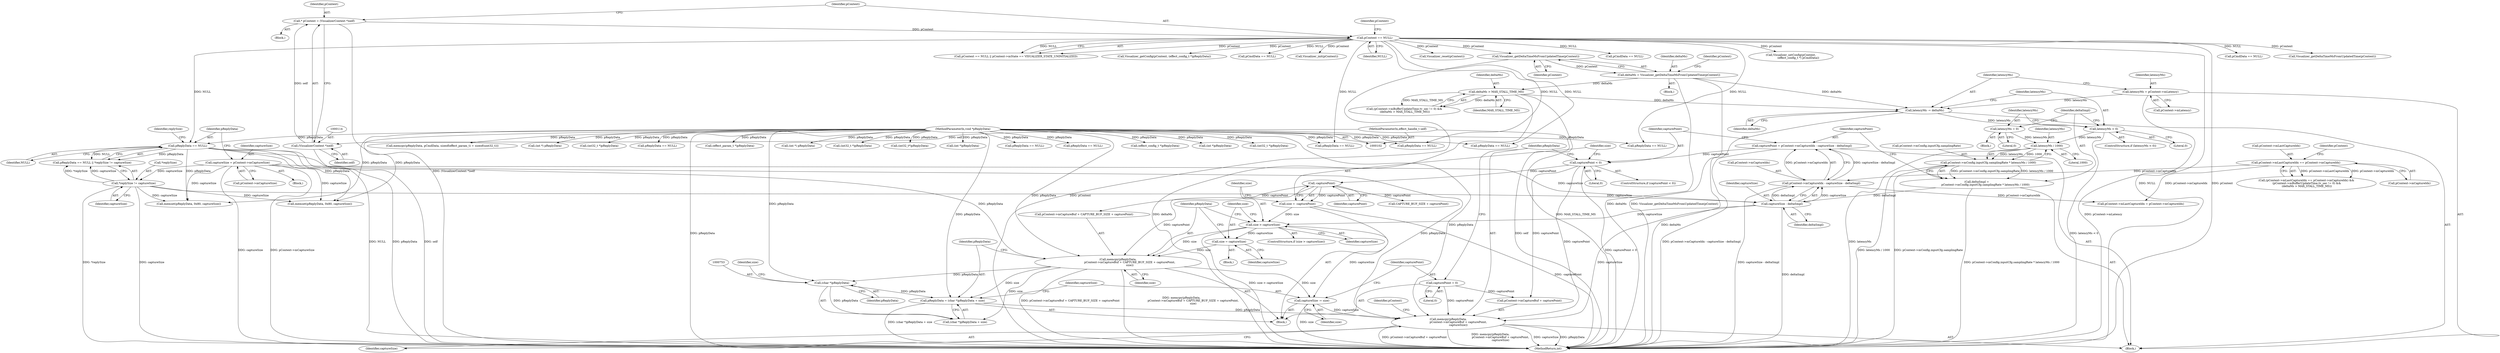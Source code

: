 digraph "1_Android_aeea52da00d210587fb3ed895de3d5f2e0264c88_11@API" {
"1000762" [label="(Call,memcpy(pReplyData,\n                       pContext->mCaptureBuf + capturePoint,\n                       captureSize))"];
"1000621" [label="(Call,pReplyData == NULL)"];
"1000108" [label="(MethodParameterIn,void *pReplyData)"];
"1000119" [label="(Call,pContext == NULL)"];
"1000111" [label="(Call,* pContext = (VisualizerContext *)self)"];
"1000113" [label="(Call,(VisualizerContext *)self)"];
"1000103" [label="(MethodParameterIn,effect_handle_t self)"];
"1000749" [label="(Call,pReplyData = (char *)pReplyData + size)"];
"1000752" [label="(Call,(char *)pReplyData)"];
"1000739" [label="(Call,memcpy(pReplyData,\n                           pContext->mCaptureBuf + CAPTURE_BUF_SIZE + capturePoint,\n                           size))"];
"1000729" [label="(Call,-capturePoint)"];
"1000722" [label="(Call,capturePoint < 0)"];
"1000712" [label="(Call,capturePoint = pContext->mCaptureIdx - captureSize - deltaSmpl)"];
"1000714" [label="(Call,pContext->mCaptureIdx - captureSize - deltaSmpl)"];
"1000646" [label="(Call,pContext->mLastCaptureIdx == pContext->mCaptureIdx)"];
"1000718" [label="(Call,captureSize - deltaSmpl)"];
"1000624" [label="(Call,*replySize != captureSize)"];
"1000614" [label="(Call,captureSize = pContext->mCaptureSize)"];
"1000698" [label="(Call,deltaSmpl =\n                    pContext->mConfig.inputCfg.samplingRate * latencyMs / 1000)"];
"1000700" [label="(Call,pContext->mConfig.inputCfg.samplingRate * latencyMs / 1000)"];
"1000708" [label="(Call,latencyMs / 1000)"];
"1000694" [label="(Call,latencyMs = 0)"];
"1000690" [label="(Call,latencyMs < 0)"];
"1000686" [label="(Call,latencyMs -= deltaMs)"];
"1000640" [label="(Call,deltaMs = Visualizer_getDeltaTimeMsFromUpdatedTime(pContext))"];
"1000642" [label="(Call,Visualizer_getDeltaTimeMsFromUpdatedTime(pContext))"];
"1000661" [label="(Call,deltaMs > MAX_STALL_TIME_MS)"];
"1000681" [label="(Call,latencyMs = pContext->mLatency)"];
"1000736" [label="(Call,size = captureSize)"];
"1000732" [label="(Call,size > captureSize)"];
"1000727" [label="(Call,size = -capturePoint)"];
"1000759" [label="(Call,capturePoint = 0)"];
"1000756" [label="(Call,captureSize -= size)"];
"1000755" [label="(Identifier,size)"];
"1000679" [label="(Block,)"];
"1000754" [label="(Identifier,pReplyData)"];
"1000710" [label="(Literal,1000)"];
"1000721" [label="(ControlStructure,if (capturePoint < 0))"];
"1000195" [label="(Call,pReplyData == NULL)"];
"1000115" [label="(Identifier,self)"];
"1000653" [label="(Call,(pContext->mBufferUpdateTime.tv_sec != 0) &&\n (deltaMs > MAX_STALL_TIME_MS))"];
"1000757" [label="(Identifier,captureSize)"];
"1000714" [label="(Call,pContext->mCaptureIdx - captureSize - deltaSmpl)"];
"1000712" [label="(Call,capturePoint = pContext->mCaptureIdx - captureSize - deltaSmpl)"];
"1000759" [label="(Call,capturePoint = 0)"];
"1000735" [label="(Block,)"];
"1000616" [label="(Call,pContext->mCaptureSize)"];
"1000769" [label="(Identifier,captureSize)"];
"1000756" [label="(Call,captureSize -= size)"];
"1000715" [label="(Call,pContext->mCaptureIdx)"];
"1000214" [label="(Call,Visualizer_reset(pContext))"];
"1000642" [label="(Call,Visualizer_getDeltaTimeMsFromUpdatedTime(pContext))"];
"1000640" [label="(Call,deltaMs = Visualizer_getDeltaTimeMsFromUpdatedTime(pContext))"];
"1000713" [label="(Identifier,capturePoint)"];
"1000646" [label="(Call,pContext->mLastCaptureIdx == pContext->mCaptureIdx)"];
"1000220" [label="(Call,pReplyData == NULL)"];
"1000734" [label="(Identifier,captureSize)"];
"1000689" [label="(ControlStructure,if (latencyMs < 0))"];
"1000111" [label="(Call,* pContext = (VisualizerContext *)self)"];
"1000725" [label="(Block,)"];
"1000738" [label="(Identifier,captureSize)"];
"1000638" [label="(Block,)"];
"1000657" [label="(Identifier,pContext)"];
"1000750" [label="(Identifier,pReplyData)"];
"1000113" [label="(Call,(VisualizerContext *)self)"];
"1000772" [label="(Identifier,pContext)"];
"1000487" [label="(Call,pReplyData == NULL)"];
"1000770" [label="(Call,pContext->mLastCaptureIdx = pContext->mCaptureIdx)"];
"1000674" [label="(Call,memset(pReplyData, 0x80, captureSize))"];
"1000662" [label="(Identifier,deltaMs)"];
"1000687" [label="(Identifier,latencyMs)"];
"1000719" [label="(Identifier,captureSize)"];
"1000722" [label="(Call,capturePoint < 0)"];
"1000623" [label="(Identifier,NULL)"];
"1000709" [label="(Identifier,latencyMs)"];
"1000761" [label="(Literal,0)"];
"1000160" [label="(Call,pCmdData == NULL)"];
"1000186" [label="(Call,Visualizer_setConfig(pContext,\n                 (effect_config_t *) pCmdData))"];
"1000698" [label="(Call,deltaSmpl =\n                    pContext->mConfig.inputCfg.samplingRate * latencyMs / 1000)"];
"1000686" [label="(Call,latencyMs -= deltaMs)"];
"1000996" [label="(MethodReturn,int)"];
"1000119" [label="(Call,pContext == NULL)"];
"1000760" [label="(Identifier,capturePoint)"];
"1000737" [label="(Identifier,size)"];
"1000699" [label="(Identifier,deltaSmpl)"];
"1000121" [label="(Identifier,NULL)"];
"1000723" [label="(Identifier,capturePoint)"];
"1000736" [label="(Call,size = captureSize)"];
"1000779" [label="(Call,memset(pReplyData, 0x80, captureSize))"];
"1000470" [label="(Call,pCmdData == NULL)"];
"1000137" [label="(Call,pReplyData == NULL)"];
"1000733" [label="(Identifier,size)"];
"1000344" [label="(Call,(effect_param_t *)pReplyData)"];
"1000103" [label="(MethodParameterIn,effect_handle_t self)"];
"1000708" [label="(Call,latencyMs / 1000)"];
"1000151" [label="(Call,(int *) pReplyData)"];
"1000661" [label="(Call,deltaMs > MAX_STALL_TIME_MS)"];
"1000647" [label="(Call,pContext->mLastCaptureIdx)"];
"1000663" [label="(Identifier,MAX_STALL_TIME_MS)"];
"1000801" [label="(Call,Visualizer_getDeltaTimeMsFromUpdatedTime(pContext))"];
"1000700" [label="(Call,pContext->mConfig.inputCfg.samplingRate * latencyMs / 1000)"];
"1000601" [label="(Call,(int32_t *)pReplyData)"];
"1000926" [label="(Call,(int32_t*)pReplyData)"];
"1000251" [label="(Call,(int *)pReplyData)"];
"1000645" [label="(Call,(pContext->mLastCaptureIdx == pContext->mCaptureIdx) &&\n (pContext->mBufferUpdateTime.tv_sec != 0) &&\n (deltaMs > MAX_STALL_TIME_MS))"];
"1000169" [label="(Call,pReplyData == NULL)"];
"1000682" [label="(Identifier,latencyMs)"];
"1000313" [label="(Call,pReplyData == NULL)"];
"1000209" [label="(Call,(effect_config_t *)pReplyData)"];
"1000731" [label="(ControlStructure,if (size > captureSize))"];
"1000290" [label="(Call,(int *)pReplyData)"];
"1000758" [label="(Identifier,size)"];
"1000752" [label="(Call,(char *)pReplyData)"];
"1000693" [label="(Block,)"];
"1000718" [label="(Call,captureSize - deltaSmpl)"];
"1000501" [label="(Call,(int32_t *)pReplyData)"];
"1000741" [label="(Call,pContext->mCaptureBuf + CAPTURE_BUF_SIZE + capturePoint)"];
"1000650" [label="(Call,pContext->mCaptureIdx)"];
"1000622" [label="(Identifier,pReplyData)"];
"1000120" [label="(Identifier,pContext)"];
"1000124" [label="(Identifier,pContext)"];
"1000641" [label="(Identifier,deltaMs)"];
"1000624" [label="(Call,*replySize != captureSize)"];
"1000740" [label="(Identifier,pReplyData)"];
"1000614" [label="(Call,captureSize = pContext->mCaptureSize)"];
"1000745" [label="(Call,CAPTURE_BUF_SIZE + capturePoint)"];
"1000333" [label="(Call,memcpy(pReplyData, pCmdData, sizeof(effect_param_t) + sizeof(uint32_t)))"];
"1000643" [label="(Identifier,pContext)"];
"1000109" [label="(Block,)"];
"1000627" [label="(Identifier,captureSize)"];
"1000727" [label="(Call,size = -capturePoint)"];
"1000751" [label="(Call,(char *)pReplyData + size)"];
"1000118" [label="(Call,pContext == NULL || pContext->mState == VISUALIZER_STATE_UNINITIALIZED)"];
"1000620" [label="(Call,pReplyData == NULL || *replySize != captureSize)"];
"1000112" [label="(Identifier,pContext)"];
"1000732" [label="(Call,size > captureSize)"];
"1000207" [label="(Call,Visualizer_getConfig(pContext, (effect_config_t *)pReplyData))"];
"1000299" [label="(Call,pCmdData == NULL)"];
"1000739" [label="(Call,memcpy(pReplyData,\n                           pContext->mCaptureBuf + CAPTURE_BUF_SIZE + capturePoint,\n                           size))"];
"1000749" [label="(Call,pReplyData = (char *)pReplyData + size)"];
"1000108" [label="(MethodParameterIn,void *pReplyData)"];
"1000625" [label="(Call,*replySize)"];
"1000696" [label="(Literal,0)"];
"1000692" [label="(Literal,0)"];
"1000720" [label="(Identifier,deltaSmpl)"];
"1000729" [label="(Call,-capturePoint)"];
"1000728" [label="(Identifier,size)"];
"1000621" [label="(Call,pReplyData == NULL)"];
"1000612" [label="(Block,)"];
"1000681" [label="(Call,latencyMs = pContext->mLatency)"];
"1000690" [label="(Call,latencyMs < 0)"];
"1000762" [label="(Call,memcpy(pReplyData,\n                       pContext->mCaptureBuf + capturePoint,\n                       captureSize))"];
"1000763" [label="(Identifier,pReplyData)"];
"1000183" [label="(Call,(int *) pReplyData)"];
"1000648" [label="(Identifier,pContext)"];
"1000748" [label="(Identifier,size)"];
"1000626" [label="(Identifier,replySize)"];
"1000730" [label="(Identifier,capturePoint)"];
"1000683" [label="(Call,pContext->mLatency)"];
"1000691" [label="(Identifier,latencyMs)"];
"1000701" [label="(Call,pContext->mConfig.inputCfg.samplingRate)"];
"1000154" [label="(Call,Visualizer_init(pContext))"];
"1000528" [label="(Call,(int32_t *)pReplyData)"];
"1000615" [label="(Identifier,captureSize)"];
"1000259" [label="(Call,pReplyData == NULL)"];
"1000688" [label="(Identifier,deltaMs)"];
"1000724" [label="(Literal,0)"];
"1000694" [label="(Call,latencyMs = 0)"];
"1000764" [label="(Call,pContext->mCaptureBuf + capturePoint)"];
"1000695" [label="(Identifier,latencyMs)"];
"1000762" -> "1000679"  [label="AST: "];
"1000762" -> "1000769"  [label="CFG: "];
"1000763" -> "1000762"  [label="AST: "];
"1000764" -> "1000762"  [label="AST: "];
"1000769" -> "1000762"  [label="AST: "];
"1000772" -> "1000762"  [label="CFG: "];
"1000762" -> "1000996"  [label="DDG: memcpy(pReplyData,\n                       pContext->mCaptureBuf + capturePoint,\n                       captureSize)"];
"1000762" -> "1000996"  [label="DDG: captureSize"];
"1000762" -> "1000996"  [label="DDG: pReplyData"];
"1000762" -> "1000996"  [label="DDG: pContext->mCaptureBuf + capturePoint"];
"1000621" -> "1000762"  [label="DDG: pReplyData"];
"1000749" -> "1000762"  [label="DDG: pReplyData"];
"1000108" -> "1000762"  [label="DDG: pReplyData"];
"1000759" -> "1000762"  [label="DDG: capturePoint"];
"1000722" -> "1000762"  [label="DDG: capturePoint"];
"1000756" -> "1000762"  [label="DDG: captureSize"];
"1000718" -> "1000762"  [label="DDG: captureSize"];
"1000621" -> "1000620"  [label="AST: "];
"1000621" -> "1000623"  [label="CFG: "];
"1000622" -> "1000621"  [label="AST: "];
"1000623" -> "1000621"  [label="AST: "];
"1000626" -> "1000621"  [label="CFG: "];
"1000620" -> "1000621"  [label="CFG: "];
"1000621" -> "1000996"  [label="DDG: pReplyData"];
"1000621" -> "1000996"  [label="DDG: NULL"];
"1000621" -> "1000620"  [label="DDG: pReplyData"];
"1000621" -> "1000620"  [label="DDG: NULL"];
"1000108" -> "1000621"  [label="DDG: pReplyData"];
"1000119" -> "1000621"  [label="DDG: NULL"];
"1000621" -> "1000674"  [label="DDG: pReplyData"];
"1000621" -> "1000739"  [label="DDG: pReplyData"];
"1000621" -> "1000779"  [label="DDG: pReplyData"];
"1000108" -> "1000102"  [label="AST: "];
"1000108" -> "1000996"  [label="DDG: pReplyData"];
"1000108" -> "1000137"  [label="DDG: pReplyData"];
"1000108" -> "1000151"  [label="DDG: pReplyData"];
"1000108" -> "1000169"  [label="DDG: pReplyData"];
"1000108" -> "1000183"  [label="DDG: pReplyData"];
"1000108" -> "1000195"  [label="DDG: pReplyData"];
"1000108" -> "1000209"  [label="DDG: pReplyData"];
"1000108" -> "1000220"  [label="DDG: pReplyData"];
"1000108" -> "1000251"  [label="DDG: pReplyData"];
"1000108" -> "1000259"  [label="DDG: pReplyData"];
"1000108" -> "1000290"  [label="DDG: pReplyData"];
"1000108" -> "1000313"  [label="DDG: pReplyData"];
"1000108" -> "1000333"  [label="DDG: pReplyData"];
"1000108" -> "1000344"  [label="DDG: pReplyData"];
"1000108" -> "1000487"  [label="DDG: pReplyData"];
"1000108" -> "1000501"  [label="DDG: pReplyData"];
"1000108" -> "1000528"  [label="DDG: pReplyData"];
"1000108" -> "1000601"  [label="DDG: pReplyData"];
"1000108" -> "1000674"  [label="DDG: pReplyData"];
"1000108" -> "1000739"  [label="DDG: pReplyData"];
"1000108" -> "1000749"  [label="DDG: pReplyData"];
"1000108" -> "1000752"  [label="DDG: pReplyData"];
"1000108" -> "1000779"  [label="DDG: pReplyData"];
"1000108" -> "1000926"  [label="DDG: pReplyData"];
"1000119" -> "1000118"  [label="AST: "];
"1000119" -> "1000121"  [label="CFG: "];
"1000120" -> "1000119"  [label="AST: "];
"1000121" -> "1000119"  [label="AST: "];
"1000124" -> "1000119"  [label="CFG: "];
"1000118" -> "1000119"  [label="CFG: "];
"1000119" -> "1000996"  [label="DDG: NULL"];
"1000119" -> "1000996"  [label="DDG: pContext"];
"1000119" -> "1000118"  [label="DDG: pContext"];
"1000119" -> "1000118"  [label="DDG: NULL"];
"1000111" -> "1000119"  [label="DDG: pContext"];
"1000119" -> "1000137"  [label="DDG: NULL"];
"1000119" -> "1000154"  [label="DDG: pContext"];
"1000119" -> "1000160"  [label="DDG: NULL"];
"1000119" -> "1000186"  [label="DDG: pContext"];
"1000119" -> "1000195"  [label="DDG: NULL"];
"1000119" -> "1000207"  [label="DDG: pContext"];
"1000119" -> "1000214"  [label="DDG: pContext"];
"1000119" -> "1000220"  [label="DDG: NULL"];
"1000119" -> "1000259"  [label="DDG: NULL"];
"1000119" -> "1000299"  [label="DDG: NULL"];
"1000119" -> "1000470"  [label="DDG: NULL"];
"1000119" -> "1000642"  [label="DDG: pContext"];
"1000119" -> "1000801"  [label="DDG: pContext"];
"1000111" -> "1000109"  [label="AST: "];
"1000111" -> "1000113"  [label="CFG: "];
"1000112" -> "1000111"  [label="AST: "];
"1000113" -> "1000111"  [label="AST: "];
"1000120" -> "1000111"  [label="CFG: "];
"1000111" -> "1000996"  [label="DDG: (VisualizerContext *)self"];
"1000113" -> "1000111"  [label="DDG: self"];
"1000113" -> "1000115"  [label="CFG: "];
"1000114" -> "1000113"  [label="AST: "];
"1000115" -> "1000113"  [label="AST: "];
"1000113" -> "1000996"  [label="DDG: self"];
"1000103" -> "1000113"  [label="DDG: self"];
"1000103" -> "1000102"  [label="AST: "];
"1000103" -> "1000996"  [label="DDG: self"];
"1000749" -> "1000725"  [label="AST: "];
"1000749" -> "1000751"  [label="CFG: "];
"1000750" -> "1000749"  [label="AST: "];
"1000751" -> "1000749"  [label="AST: "];
"1000757" -> "1000749"  [label="CFG: "];
"1000749" -> "1000996"  [label="DDG: (char *)pReplyData + size"];
"1000752" -> "1000749"  [label="DDG: pReplyData"];
"1000739" -> "1000749"  [label="DDG: size"];
"1000752" -> "1000751"  [label="AST: "];
"1000752" -> "1000754"  [label="CFG: "];
"1000753" -> "1000752"  [label="AST: "];
"1000754" -> "1000752"  [label="AST: "];
"1000755" -> "1000752"  [label="CFG: "];
"1000752" -> "1000751"  [label="DDG: pReplyData"];
"1000739" -> "1000752"  [label="DDG: pReplyData"];
"1000739" -> "1000725"  [label="AST: "];
"1000739" -> "1000748"  [label="CFG: "];
"1000740" -> "1000739"  [label="AST: "];
"1000741" -> "1000739"  [label="AST: "];
"1000748" -> "1000739"  [label="AST: "];
"1000750" -> "1000739"  [label="CFG: "];
"1000739" -> "1000996"  [label="DDG: memcpy(pReplyData,\n                           pContext->mCaptureBuf + CAPTURE_BUF_SIZE + capturePoint,\n                           size)"];
"1000739" -> "1000996"  [label="DDG: pContext->mCaptureBuf + CAPTURE_BUF_SIZE + capturePoint"];
"1000729" -> "1000739"  [label="DDG: capturePoint"];
"1000736" -> "1000739"  [label="DDG: size"];
"1000732" -> "1000739"  [label="DDG: size"];
"1000739" -> "1000751"  [label="DDG: size"];
"1000739" -> "1000756"  [label="DDG: size"];
"1000729" -> "1000727"  [label="AST: "];
"1000729" -> "1000730"  [label="CFG: "];
"1000730" -> "1000729"  [label="AST: "];
"1000727" -> "1000729"  [label="CFG: "];
"1000729" -> "1000727"  [label="DDG: capturePoint"];
"1000722" -> "1000729"  [label="DDG: capturePoint"];
"1000729" -> "1000741"  [label="DDG: capturePoint"];
"1000729" -> "1000745"  [label="DDG: capturePoint"];
"1000722" -> "1000721"  [label="AST: "];
"1000722" -> "1000724"  [label="CFG: "];
"1000723" -> "1000722"  [label="AST: "];
"1000724" -> "1000722"  [label="AST: "];
"1000728" -> "1000722"  [label="CFG: "];
"1000763" -> "1000722"  [label="CFG: "];
"1000722" -> "1000996"  [label="DDG: capturePoint < 0"];
"1000712" -> "1000722"  [label="DDG: capturePoint"];
"1000722" -> "1000764"  [label="DDG: capturePoint"];
"1000712" -> "1000679"  [label="AST: "];
"1000712" -> "1000714"  [label="CFG: "];
"1000713" -> "1000712"  [label="AST: "];
"1000714" -> "1000712"  [label="AST: "];
"1000723" -> "1000712"  [label="CFG: "];
"1000712" -> "1000996"  [label="DDG: pContext->mCaptureIdx - captureSize - deltaSmpl"];
"1000714" -> "1000712"  [label="DDG: pContext->mCaptureIdx"];
"1000714" -> "1000712"  [label="DDG: captureSize - deltaSmpl"];
"1000714" -> "1000718"  [label="CFG: "];
"1000715" -> "1000714"  [label="AST: "];
"1000718" -> "1000714"  [label="AST: "];
"1000714" -> "1000996"  [label="DDG: captureSize - deltaSmpl"];
"1000646" -> "1000714"  [label="DDG: pContext->mCaptureIdx"];
"1000718" -> "1000714"  [label="DDG: captureSize"];
"1000718" -> "1000714"  [label="DDG: deltaSmpl"];
"1000714" -> "1000770"  [label="DDG: pContext->mCaptureIdx"];
"1000646" -> "1000645"  [label="AST: "];
"1000646" -> "1000650"  [label="CFG: "];
"1000647" -> "1000646"  [label="AST: "];
"1000650" -> "1000646"  [label="AST: "];
"1000657" -> "1000646"  [label="CFG: "];
"1000645" -> "1000646"  [label="CFG: "];
"1000646" -> "1000645"  [label="DDG: pContext->mLastCaptureIdx"];
"1000646" -> "1000645"  [label="DDG: pContext->mCaptureIdx"];
"1000646" -> "1000770"  [label="DDG: pContext->mCaptureIdx"];
"1000718" -> "1000720"  [label="CFG: "];
"1000719" -> "1000718"  [label="AST: "];
"1000720" -> "1000718"  [label="AST: "];
"1000718" -> "1000996"  [label="DDG: deltaSmpl"];
"1000624" -> "1000718"  [label="DDG: captureSize"];
"1000614" -> "1000718"  [label="DDG: captureSize"];
"1000698" -> "1000718"  [label="DDG: deltaSmpl"];
"1000718" -> "1000732"  [label="DDG: captureSize"];
"1000624" -> "1000620"  [label="AST: "];
"1000624" -> "1000627"  [label="CFG: "];
"1000625" -> "1000624"  [label="AST: "];
"1000627" -> "1000624"  [label="AST: "];
"1000620" -> "1000624"  [label="CFG: "];
"1000624" -> "1000996"  [label="DDG: captureSize"];
"1000624" -> "1000996"  [label="DDG: *replySize"];
"1000624" -> "1000620"  [label="DDG: *replySize"];
"1000624" -> "1000620"  [label="DDG: captureSize"];
"1000614" -> "1000624"  [label="DDG: captureSize"];
"1000624" -> "1000674"  [label="DDG: captureSize"];
"1000624" -> "1000779"  [label="DDG: captureSize"];
"1000614" -> "1000612"  [label="AST: "];
"1000614" -> "1000616"  [label="CFG: "];
"1000615" -> "1000614"  [label="AST: "];
"1000616" -> "1000614"  [label="AST: "];
"1000622" -> "1000614"  [label="CFG: "];
"1000614" -> "1000996"  [label="DDG: pContext->mCaptureSize"];
"1000614" -> "1000996"  [label="DDG: captureSize"];
"1000614" -> "1000674"  [label="DDG: captureSize"];
"1000614" -> "1000779"  [label="DDG: captureSize"];
"1000698" -> "1000679"  [label="AST: "];
"1000698" -> "1000700"  [label="CFG: "];
"1000699" -> "1000698"  [label="AST: "];
"1000700" -> "1000698"  [label="AST: "];
"1000713" -> "1000698"  [label="CFG: "];
"1000698" -> "1000996"  [label="DDG: pContext->mConfig.inputCfg.samplingRate * latencyMs / 1000"];
"1000700" -> "1000698"  [label="DDG: pContext->mConfig.inputCfg.samplingRate"];
"1000700" -> "1000698"  [label="DDG: latencyMs / 1000"];
"1000700" -> "1000708"  [label="CFG: "];
"1000701" -> "1000700"  [label="AST: "];
"1000708" -> "1000700"  [label="AST: "];
"1000700" -> "1000996"  [label="DDG: latencyMs / 1000"];
"1000700" -> "1000996"  [label="DDG: pContext->mConfig.inputCfg.samplingRate"];
"1000708" -> "1000700"  [label="DDG: latencyMs"];
"1000708" -> "1000700"  [label="DDG: 1000"];
"1000708" -> "1000710"  [label="CFG: "];
"1000709" -> "1000708"  [label="AST: "];
"1000710" -> "1000708"  [label="AST: "];
"1000708" -> "1000996"  [label="DDG: latencyMs"];
"1000694" -> "1000708"  [label="DDG: latencyMs"];
"1000690" -> "1000708"  [label="DDG: latencyMs"];
"1000694" -> "1000693"  [label="AST: "];
"1000694" -> "1000696"  [label="CFG: "];
"1000695" -> "1000694"  [label="AST: "];
"1000696" -> "1000694"  [label="AST: "];
"1000699" -> "1000694"  [label="CFG: "];
"1000690" -> "1000689"  [label="AST: "];
"1000690" -> "1000692"  [label="CFG: "];
"1000691" -> "1000690"  [label="AST: "];
"1000692" -> "1000690"  [label="AST: "];
"1000695" -> "1000690"  [label="CFG: "];
"1000699" -> "1000690"  [label="CFG: "];
"1000690" -> "1000996"  [label="DDG: latencyMs < 0"];
"1000686" -> "1000690"  [label="DDG: latencyMs"];
"1000686" -> "1000679"  [label="AST: "];
"1000686" -> "1000688"  [label="CFG: "];
"1000687" -> "1000686"  [label="AST: "];
"1000688" -> "1000686"  [label="AST: "];
"1000691" -> "1000686"  [label="CFG: "];
"1000686" -> "1000996"  [label="DDG: deltaMs"];
"1000640" -> "1000686"  [label="DDG: deltaMs"];
"1000661" -> "1000686"  [label="DDG: deltaMs"];
"1000681" -> "1000686"  [label="DDG: latencyMs"];
"1000640" -> "1000638"  [label="AST: "];
"1000640" -> "1000642"  [label="CFG: "];
"1000641" -> "1000640"  [label="AST: "];
"1000642" -> "1000640"  [label="AST: "];
"1000648" -> "1000640"  [label="CFG: "];
"1000640" -> "1000996"  [label="DDG: deltaMs"];
"1000640" -> "1000996"  [label="DDG: Visualizer_getDeltaTimeMsFromUpdatedTime(pContext)"];
"1000642" -> "1000640"  [label="DDG: pContext"];
"1000640" -> "1000661"  [label="DDG: deltaMs"];
"1000642" -> "1000643"  [label="CFG: "];
"1000643" -> "1000642"  [label="AST: "];
"1000642" -> "1000996"  [label="DDG: pContext"];
"1000661" -> "1000653"  [label="AST: "];
"1000661" -> "1000663"  [label="CFG: "];
"1000662" -> "1000661"  [label="AST: "];
"1000663" -> "1000661"  [label="AST: "];
"1000653" -> "1000661"  [label="CFG: "];
"1000661" -> "1000996"  [label="DDG: MAX_STALL_TIME_MS"];
"1000661" -> "1000996"  [label="DDG: deltaMs"];
"1000661" -> "1000653"  [label="DDG: deltaMs"];
"1000661" -> "1000653"  [label="DDG: MAX_STALL_TIME_MS"];
"1000681" -> "1000679"  [label="AST: "];
"1000681" -> "1000683"  [label="CFG: "];
"1000682" -> "1000681"  [label="AST: "];
"1000683" -> "1000681"  [label="AST: "];
"1000687" -> "1000681"  [label="CFG: "];
"1000681" -> "1000996"  [label="DDG: pContext->mLatency"];
"1000736" -> "1000735"  [label="AST: "];
"1000736" -> "1000738"  [label="CFG: "];
"1000737" -> "1000736"  [label="AST: "];
"1000738" -> "1000736"  [label="AST: "];
"1000740" -> "1000736"  [label="CFG: "];
"1000732" -> "1000736"  [label="DDG: captureSize"];
"1000732" -> "1000731"  [label="AST: "];
"1000732" -> "1000734"  [label="CFG: "];
"1000733" -> "1000732"  [label="AST: "];
"1000734" -> "1000732"  [label="AST: "];
"1000737" -> "1000732"  [label="CFG: "];
"1000740" -> "1000732"  [label="CFG: "];
"1000732" -> "1000996"  [label="DDG: size > captureSize"];
"1000727" -> "1000732"  [label="DDG: size"];
"1000732" -> "1000756"  [label="DDG: captureSize"];
"1000727" -> "1000725"  [label="AST: "];
"1000728" -> "1000727"  [label="AST: "];
"1000733" -> "1000727"  [label="CFG: "];
"1000727" -> "1000996"  [label="DDG: -capturePoint"];
"1000759" -> "1000725"  [label="AST: "];
"1000759" -> "1000761"  [label="CFG: "];
"1000760" -> "1000759"  [label="AST: "];
"1000761" -> "1000759"  [label="AST: "];
"1000763" -> "1000759"  [label="CFG: "];
"1000759" -> "1000764"  [label="DDG: capturePoint"];
"1000756" -> "1000725"  [label="AST: "];
"1000756" -> "1000758"  [label="CFG: "];
"1000757" -> "1000756"  [label="AST: "];
"1000758" -> "1000756"  [label="AST: "];
"1000760" -> "1000756"  [label="CFG: "];
"1000756" -> "1000996"  [label="DDG: size"];
}
